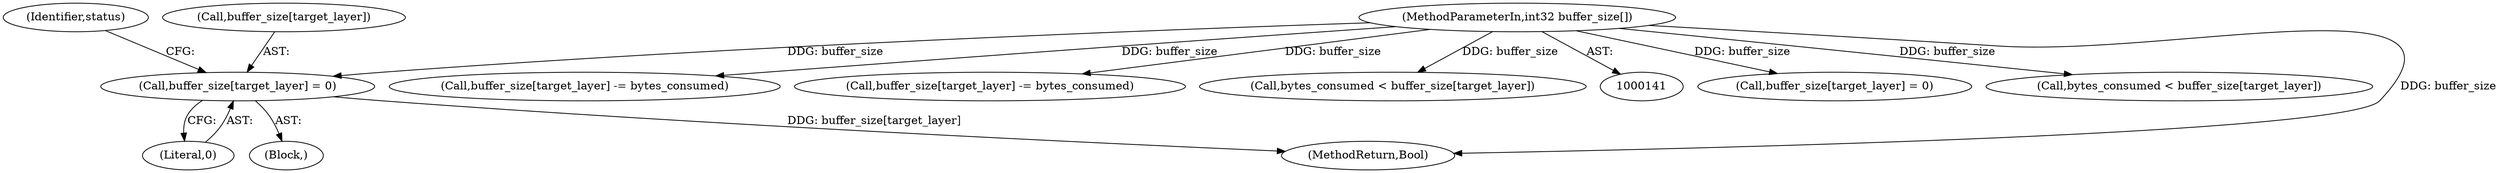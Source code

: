 digraph "0_Android_961e5ac5788b52304e64b9a509781beaf5201fb0_1@array" {
"1000580" [label="(Call,buffer_size[target_layer] = 0)"];
"1000143" [label="(MethodParameterIn,int32 buffer_size[])"];
"1000240" [label="(Call,buffer_size[target_layer] = 0)"];
"1000227" [label="(Call,bytes_consumed < buffer_size[target_layer])"];
"1000233" [label="(Call,buffer_size[target_layer] -= bytes_consumed)"];
"1000573" [label="(Call,buffer_size[target_layer] -= bytes_consumed)"];
"1000581" [label="(Call,buffer_size[target_layer])"];
"1000664" [label="(MethodReturn,Bool)"];
"1000567" [label="(Call,bytes_consumed < buffer_size[target_layer])"];
"1000584" [label="(Literal,0)"];
"1000586" [label="(Identifier,status)"];
"1000143" [label="(MethodParameterIn,int32 buffer_size[])"];
"1000580" [label="(Call,buffer_size[target_layer] = 0)"];
"1000579" [label="(Block,)"];
"1000580" -> "1000579"  [label="AST: "];
"1000580" -> "1000584"  [label="CFG: "];
"1000581" -> "1000580"  [label="AST: "];
"1000584" -> "1000580"  [label="AST: "];
"1000586" -> "1000580"  [label="CFG: "];
"1000580" -> "1000664"  [label="DDG: buffer_size[target_layer]"];
"1000143" -> "1000580"  [label="DDG: buffer_size"];
"1000143" -> "1000141"  [label="AST: "];
"1000143" -> "1000664"  [label="DDG: buffer_size"];
"1000143" -> "1000227"  [label="DDG: buffer_size"];
"1000143" -> "1000233"  [label="DDG: buffer_size"];
"1000143" -> "1000240"  [label="DDG: buffer_size"];
"1000143" -> "1000567"  [label="DDG: buffer_size"];
"1000143" -> "1000573"  [label="DDG: buffer_size"];
}
